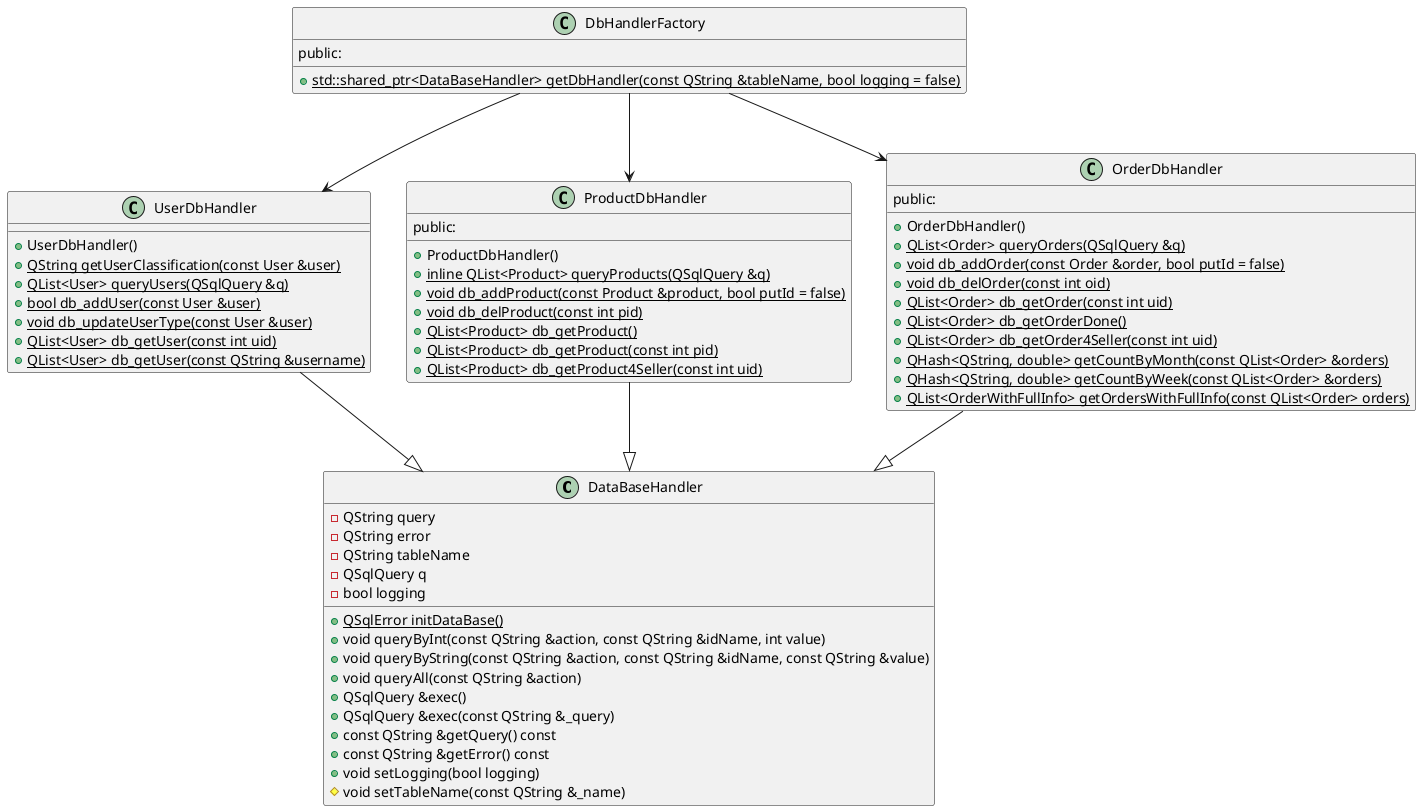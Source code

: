 @startuml
class DataBaseHandler {
    +{static} QSqlError initDataBase()
    +void queryByInt(const QString &action, const QString &idName, int value)
    +void queryByString(const QString &action, const QString &idName, const QString &value)
    +void queryAll(const QString &action)
    +QSqlQuery &exec()
    +QSqlQuery &exec(const QString &_query)
    +const QString &getQuery() const
    +const QString &getError() const
    +void setLogging(bool logging)
    #void setTableName(const QString &_name)
    -QString query
    -QString error
    -QString tableName
    -QSqlQuery q
    -bool logging
}
class UserDbHandler  {
    +UserDbHandler()
    +{static} QString getUserClassification(const User &user)
    +{static} QList<User> queryUsers(QSqlQuery &q)
    +{static} bool db_addUser(const User &user)
    +{static} void db_updateUserType(const User &user)
    +{static} QList<User> db_getUser(const int uid)
    +{static} QList<User> db_getUser(const QString &username)
}
class ProductDbHandler {
    public:
    +ProductDbHandler()
    +{static} inline QList<Product> queryProducts(QSqlQuery &q)
    +{static} void db_addProduct(const Product &product, bool putId = false)
    +{static} void db_delProduct(const int pid)
    +{static} QList<Product> db_getProduct()
    +{static} QList<Product> db_getProduct(const int pid)
    +{static} QList<Product> db_getProduct4Seller(const int uid)
}
class OrderDbHandler  {
    public:
    +OrderDbHandler()
    +{static} QList<Order> queryOrders(QSqlQuery &q)
    +{static} void db_addOrder(const Order &order, bool putId = false)
    +{static} void db_delOrder(const int oid)
    +{static} QList<Order> db_getOrder(const int uid)
    +{static}QList<Order> db_getOrderDone()
    +{static} QList<Order> db_getOrder4Seller(const int uid)
    +{static} QHash<QString, double> getCountByMonth(const QList<Order> &orders)
    +{static} QHash<QString, double> getCountByWeek(const QList<Order> &orders)
    +{static} QList<OrderWithFullInfo> getOrdersWithFullInfo(const QList<Order> orders)
}
class DbHandlerFactory {
    public:
    +{static} std::shared_ptr<DataBaseHandler> getDbHandler(const QString &tableName, bool logging = false)
}

UserDbHandler--|> DataBaseHandler
OrderDbHandler--|> DataBaseHandler
ProductDbHandler--|> DataBaseHandler
DbHandlerFactory --> UserDbHandler
DbHandlerFactory --> ProductDbHandler
DbHandlerFactory --> OrderDbHandler
@enduml